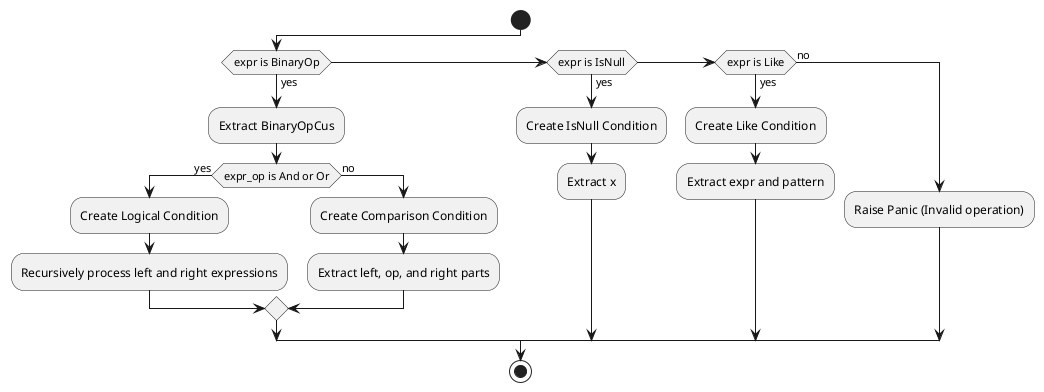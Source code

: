 @startuml
start

if (expr is BinaryOp) then (yes)
  :Extract BinaryOpCus;
  if (expr_op is And or Or) then (yes)
    :Create Logical Condition;
    :Recursively process left and right expressions;
  else (no)
    :Create Comparison Condition;
    :Extract left, op, and right parts;
  endif
elseif (expr is IsNull) then (yes)
  :Create IsNull Condition;
  :Extract x;
else if (expr is Like) then (yes)
  :Create Like Condition;
  :Extract expr and pattern;
else (no)
  :Raise Panic (Invalid operation);
endif

stop
@enduml

